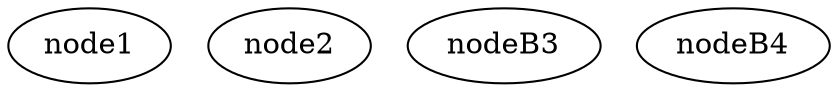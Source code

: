 strict digraph G {
	graph [];
	node [label="\N"];
	subgraph "subgraph(A)" {
		subgraph "subgraph(B1)" {
			node1
			node2	
		}
		subgraph "subgraph(B2)" {
			nodeB3
			nodeB4	
		}
	}
	
}
